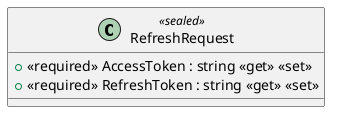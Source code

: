 @startuml
class RefreshRequest <<sealed>> {
    + <<required>> AccessToken : string <<get>> <<set>>
    + <<required>> RefreshToken : string <<get>> <<set>>
}
@enduml
